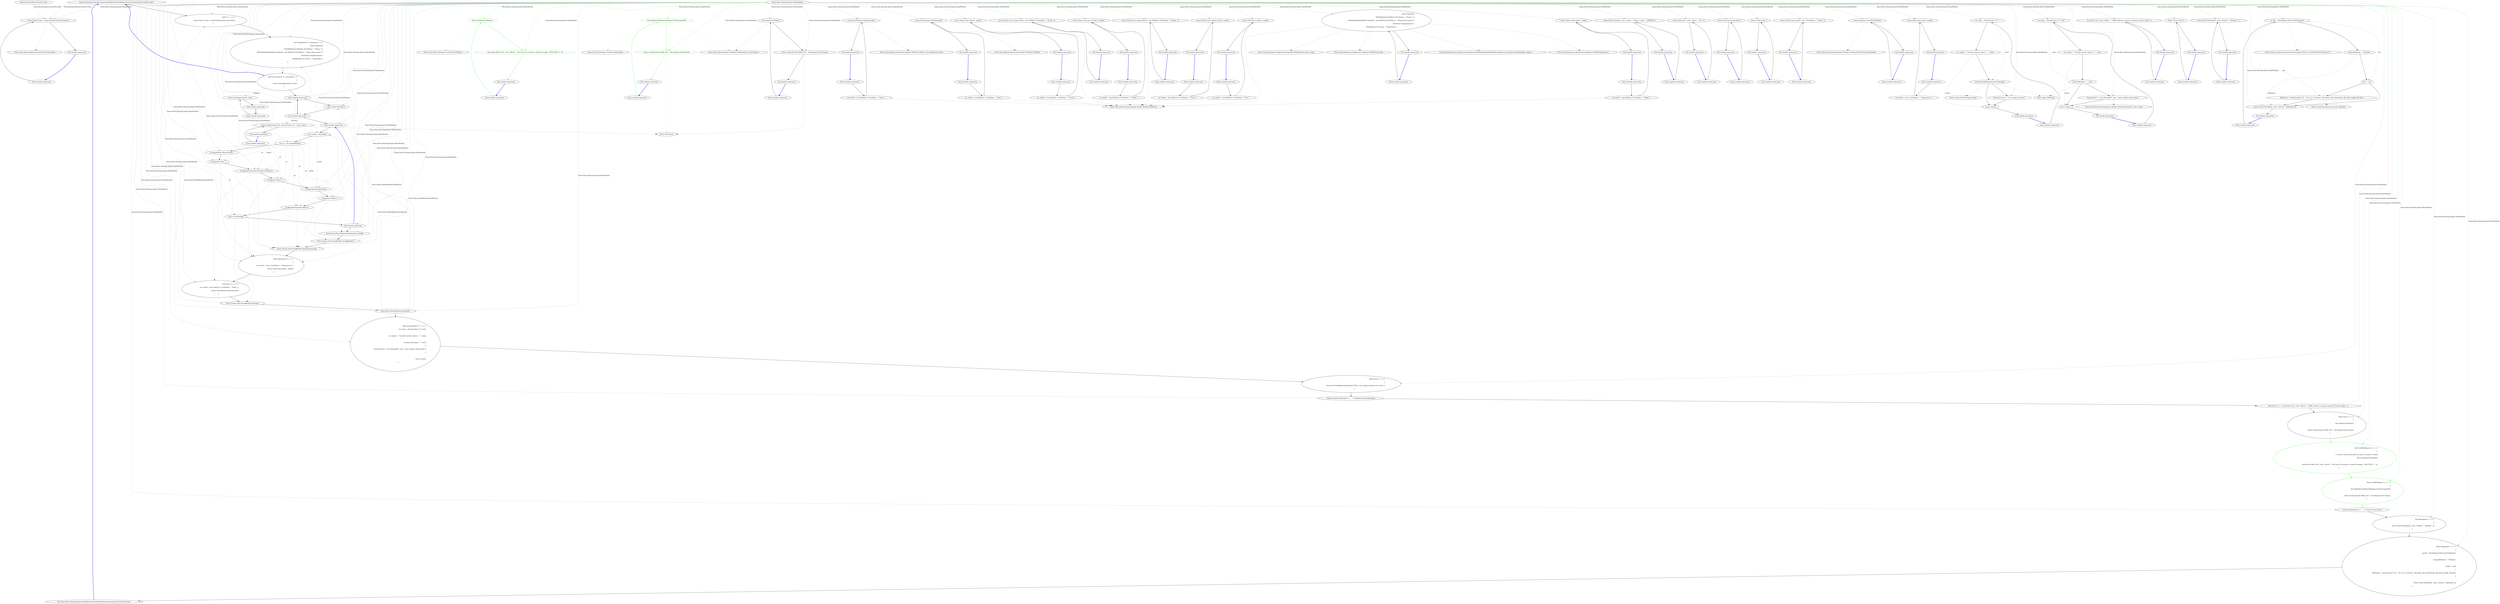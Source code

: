 digraph  {
m0_40 [label="Entry Nancy.Routing.IRouteCacheProvider.GetCache()", span="15-15", cluster="Nancy.Routing.IRouteCacheProvider.GetCache()", file="DefaultRoutePatternMatcherFixture.cs"];
m0_0 [label="Entry Nancy.Demo.Hosting.Aspnet.MainModule.MainModule(Nancy.Routing.IRouteCacheProvider)", span="12-12", cluster="Nancy.Demo.Hosting.Aspnet.MainModule.MainModule(Nancy.Routing.IRouteCacheProvider)", file="DefaultRoutePatternMatcherFixture.cs"];
m0_1 [label="Get[''/''] = x => {\r\n                return View[''routes'', routeCacheProvider.GetCache()];\r\n            }", span="14-16", cluster="Nancy.Demo.Hosting.Aspnet.MainModule.MainModule(Nancy.Routing.IRouteCacheProvider)", file="DefaultRoutePatternMatcherFixture.cs"];
m0_2 [label="Get[''/negotiated''] = parameters => {\r\n                return Negotiate\r\n                    .WithModel(new RatPack {FirstName = ''Nancy ''})\r\n                    .WithMediaRangeModel(''text/html'', new RatPack {FirstName = ''Nancy fancy pants''})\r\n                    .WithView(''negotiatedview'')\r\n                    .WithHeader(''X-Custom'', ''SomeValue'');\r\n            }", span="18-24", cluster="Nancy.Demo.Hosting.Aspnet.MainModule.MainModule(Nancy.Routing.IRouteCacheProvider)", file="DefaultRoutePatternMatcherFixture.cs"];
m0_3 [label="Get[''/user/{name}''] = parameters =>\r\n            {\r\n                return (string)parameters.name;\r\n            }", span="26-29", cluster="Nancy.Demo.Hosting.Aspnet.MainModule.MainModule(Nancy.Routing.IRouteCacheProvider)", file="DefaultRoutePatternMatcherFixture.cs"];
m0_190 [label="Entry string.Format(string, params object[])", span="0-0", cluster="string.Format(string, params object[])", file="DefaultRoutePatternMatcherFixture.cs"];
m0_22 [label="Get[''/spark-anon''] = x =>\r\n            {\r\n                var model = new { FirstName = ''Anonymous'' };\r\n                return View[''anon.spark'', model];\r\n            }", span="112-116", cluster="Nancy.Demo.Hosting.Aspnet.MainModule.MainModule(Nancy.Routing.IRouteCacheProvider)", file="DefaultRoutePatternMatcherFixture.cs"];
m0_48 [label="Entry Nancy.Responses.Negotiation.Negotiator.WithHeader(string, string)", span="45-45", cluster="Nancy.Responses.Negotiation.Negotiator.WithHeader(string, string)", file="DefaultRoutePatternMatcherFixture.cs"];
m0_141 [label="Entry object.ToString()", span="0-0", cluster="object.ToString()", file="DefaultRoutePatternMatcherFixture.cs"];
m0_23 [label="Get[''/json''] = x => {\r\n                var model = new RatPack { FirstName = ''Andy'' };\r\n                return this.Response.AsJson(model);\r\n            }", span="118-121", cluster="Nancy.Demo.Hosting.Aspnet.MainModule.MainModule(Nancy.Routing.IRouteCacheProvider)", file="DefaultRoutePatternMatcherFixture.cs"];
m0_31 [label="Get[''/csrfWithExpiry''] = x =>\r\n                {\r\n                    // Create a new one because we have an expiry to check\r\n                    this.CreateNewCsrfToken();\r\n\r\n                    return this.View[''csrf'', new { Blurb = ''You have 20 seconds to submit the page.. TICK TOCK :-)'' }];\r\n                }", span="170-176", cluster="Nancy.Demo.Hosting.Aspnet.MainModule.MainModule(Nancy.Routing.IRouteCacheProvider)", color=green, community=0, file="DefaultRoutePatternMatcherFixture.cs"];
m0_30 [label="Post[''/csrf''] = x =>\r\n            {\r\n                this.ValidateCsrfToken();\r\n\r\n                return string.Format(''Hello {0}!'', this.Request.Form.Name);\r\n            }", span="163-168", cluster="Nancy.Demo.Hosting.Aspnet.MainModule.MainModule(Nancy.Routing.IRouteCacheProvider)", file="DefaultRoutePatternMatcherFixture.cs"];
m0_32 [label="Post[''/csrfWithExpiry''] = x =>\r\n                {\r\n                    this.ValidateCsrfToken(TimeSpan.FromSeconds(20));\r\n\r\n                    return string.Format(''Hello {0}!'', this.Request.Form.Name);\r\n                }", span="178-183", cluster="Nancy.Demo.Hosting.Aspnet.MainModule.MainModule(Nancy.Routing.IRouteCacheProvider)", color=green, community=0, file="DefaultRoutePatternMatcherFixture.cs"];
m0_33 [label="Get[''/viewNotFound''] = _ => View[''I-do-not-exist'']", span="185-185", cluster="Nancy.Demo.Hosting.Aspnet.MainModule.MainModule(Nancy.Routing.IRouteCacheProvider)", file="DefaultRoutePatternMatcherFixture.cs"];
m0_4 [label="Entry lambda expression", span="10-13", cluster="lambda expression", file="DefaultRoutePatternMatcherFixture.cs"];
m0_5 [label="return View[''PostXml''];", span="12-12", cluster="lambda expression", file="DefaultRoutePatternMatcherFixture.cs"];
m0_6 [label="Exit lambda expression", span="10-13", cluster="lambda expression", file="DefaultRoutePatternMatcherFixture.cs"];
m0_7 [label="Entry lambda expression", span="15-30", cluster="lambda expression", file="DefaultRoutePatternMatcherFixture.cs"];
m0_8 [label="User model = this.Bind()", span="17-17", cluster="lambda expression", file="DefaultRoutePatternMatcherFixture.cs"];
m0_9 [label="var sb = new StringBuilder()", span="19-19", cluster="lambda expression", file="DefaultRoutePatternMatcherFixture.cs"];
m0_10 [label="sb.AppendLine(''Bound Model:'')", span="21-21", cluster="lambda expression", file="DefaultRoutePatternMatcherFixture.cs"];
m0_11 [label="sb.Append(''Type: '')", span="22-22", cluster="lambda expression", file="DefaultRoutePatternMatcherFixture.cs"];
m0_12 [label="sb.AppendLine(model.GetType().FullName)", span="23-23", cluster="lambda expression", file="DefaultRoutePatternMatcherFixture.cs"];
m0_13 [label="sb.Append(''Name: '')", span="24-24", cluster="lambda expression", file="DefaultRoutePatternMatcherFixture.cs"];
m0_14 [label="sb.AppendLine(model.Name)", span="25-25", cluster="lambda expression", file="DefaultRoutePatternMatcherFixture.cs"];
m0_15 [label="sb.Append(''Address: '')", span="26-26", cluster="lambda expression", file="DefaultRoutePatternMatcherFixture.cs"];
m0_16 [label="sb.AppendLine(model.Address)", span="27-27", cluster="lambda expression", file="DefaultRoutePatternMatcherFixture.cs"];
m0_17 [label="return sb.ToString();", span="29-29", cluster="lambda expression", file="DefaultRoutePatternMatcherFixture.cs"];
m0_18 [label="Exit lambda expression", span="15-30", cluster="lambda expression", file="DefaultRoutePatternMatcherFixture.cs"];
m0_19 [label="Entry Nancy.INancyModule.Bind(params string[])", span="12-12", cluster="Nancy.INancyModule.Bind(params string[])", file="DefaultRoutePatternMatcherFixture.cs"];
m0_20 [label="Entry System.Text.StringBuilder.StringBuilder()", span="0-0", cluster="System.Text.StringBuilder.StringBuilder()", file="DefaultRoutePatternMatcherFixture.cs"];
m0_21 [label="Entry System.Text.StringBuilder.AppendLine(string)", span="0-0", cluster="System.Text.StringBuilder.AppendLine(string)", file="DefaultRoutePatternMatcherFixture.cs"];
m0_24 [label="Entry System.Text.StringBuilder.ToString()", span="0-0", cluster="System.Text.StringBuilder.ToString()", file="DefaultRoutePatternMatcherFixture.cs"];
m0_25 [label="Nancy.Demo.ModelBinding.XmlModule", span="", cluster="Nancy.Demo.Hosting.Aspnet.MainModule.MainModule(Nancy.Routing.IRouteCacheProvider)", file="DefaultRoutePatternMatcherFixture.cs"];
m0_26 [label="Get[''/sessionObject''] = x => {\r\n                var value = Session[''baa''] ?? ''null'';\r\n\r\n                var output = ''Current session value is: '' + value;\r\n\r\n                if (value.ToString() == ''null'')\r\n                {\r\n                    Session[''baa''] = new Payload(27, true, ''some random string value'');\r\n                }\r\n\r\n                return output;\r\n            }", span="141-152", cluster="Nancy.Demo.Hosting.Aspnet.MainModule.MainModule(Nancy.Routing.IRouteCacheProvider)", file="DefaultRoutePatternMatcherFixture.cs"];
m0_27 [label="Get[''/error''] = x =>\r\n                {\r\n                    throw new NotSupportedException(''This is an exception thrown in a route.'');\r\n                }", span="154-157", cluster="Nancy.Demo.Hosting.Aspnet.MainModule.MainModule(Nancy.Routing.IRouteCacheProvider)", file="DefaultRoutePatternMatcherFixture.cs"];
m0_28 [label="Get[''/customErrorHandler''] = _ => HttpStatusCode.ImATeapot", span="159-159", cluster="Nancy.Demo.Hosting.Aspnet.MainModule.MainModule(Nancy.Routing.IRouteCacheProvider)", file="DefaultRoutePatternMatcherFixture.cs"];
m0_29 [label="Get[''/csrf''] = x => this.View[''csrf'', new { Blurb = ''CSRF without an expiry using the 'session' token'' }]", span="161-161", cluster="Nancy.Demo.Hosting.Aspnet.MainModule.MainModule(Nancy.Routing.IRouteCacheProvider)", file="DefaultRoutePatternMatcherFixture.cs"];
m0_34 [label="Get[''/fileupload''] = x =>\r\n            {\r\n                return View[''FileUpload'', new { Posted = ''Nothing'' }];\r\n            }", span="187-190", cluster="Nancy.Demo.Hosting.Aspnet.MainModule.MainModule(Nancy.Routing.IRouteCacheProvider)", file="DefaultRoutePatternMatcherFixture.cs"];
m0_35 [label="Post[''/fileupload''] = x =>\r\n            {\r\n                var file = this.Request.Files.FirstOrDefault();\r\n\r\n                string fileDetails = ''Nothing'';\r\n\r\n                if (file != null)\r\n                {\r\n                    fileDetails = string.Format(''{3} - {0} ({1}) {2}bytes'', file.Name, file.ContentType, file.Value.Length, file.Key);\r\n                }\r\n\r\n                return View[''FileUpload'', new { Posted = fileDetails }];\r\n            }", span="192-204", cluster="Nancy.Demo.Hosting.Aspnet.MainModule.MainModule(Nancy.Routing.IRouteCacheProvider)", file="DefaultRoutePatternMatcherFixture.cs"];
m0_36 [label="Exit Nancy.Demo.Hosting.Aspnet.MainModule.MainModule(Nancy.Routing.IRouteCacheProvider)", span="12-12", cluster="Nancy.Demo.Hosting.Aspnet.MainModule.MainModule(Nancy.Routing.IRouteCacheProvider)", file="DefaultRoutePatternMatcherFixture.cs"];
m0_47 [label="Entry Nancy.Responses.Negotiation.Negotiator.WithView(string)", span="148-148", cluster="Nancy.Responses.Negotiation.Negotiator.WithView(string)", file="DefaultRoutePatternMatcherFixture.cs"];
m0_44 [label="Entry Nancy.Demo.Hosting.Aspnet.Models.RatPack.RatPack()", span="2-2", cluster="Nancy.Demo.Hosting.Aspnet.Models.RatPack.RatPack()", file="DefaultRoutePatternMatcherFixture.cs"];
m0_189 [label="Entry System.Collections.Generic.IEnumerable<TSource>.FirstOrDefault<TSource>()", span="0-0", cluster="System.Collections.Generic.IEnumerable<TSource>.FirstOrDefault<TSource>()", file="DefaultRoutePatternMatcherFixture.cs"];
m0_175 [label="Entry System.TimeSpan.FromSeconds(double)", span="0-0", cluster="System.TimeSpan.FromSeconds(double)", file="DefaultRoutePatternMatcherFixture.cs"];
m0_165 [label="Entry Nancy.INancyModule.ValidateCsrfToken(System.TimeSpan?)", span="101-101", cluster="Nancy.INancyModule.ValidateCsrfToken(System.TimeSpan?)", file="DefaultRoutePatternMatcherFixture.cs"];
m0_128 [label="Entry Nancy.IResponseFormatter.AsJson<TModel>(TModel, Nancy.HttpStatusCode)", span="40-40", cluster="Nancy.IResponseFormatter.AsJson<TModel>(TModel, Nancy.HttpStatusCode)", file="DefaultRoutePatternMatcherFixture.cs"];
m0_115 [label="Entry Nancy.Demo.Hosting.Aspnet.Models.SomeViewModel.SomeViewModel()", span="2-2", cluster="Nancy.Demo.Hosting.Aspnet.Models.SomeViewModel.SomeViewModel()", file="DefaultRoutePatternMatcherFixture.cs"];
m0_142 [label="Entry string.IsNullOrEmpty(string)", span="0-0", cluster="string.IsNullOrEmpty(string)", file="DefaultRoutePatternMatcherFixture.cs"];
m0_150 [label="Entry Nancy.Demo.Hosting.Aspnet.Models.Payload.Payload(int, bool, string)", span="16-16", cluster="Nancy.Demo.Hosting.Aspnet.Models.Payload.Payload(int, bool, string)", file="DefaultRoutePatternMatcherFixture.cs"];
m0_129 [label="Entry lambda expression", span="123-126", cluster="lambda expression", file="DefaultRoutePatternMatcherFixture.cs"];
m0_167 [label="this.CreateNewCsrfToken()", span="173-173", cluster="lambda expression", color=green, community=0, file="DefaultRoutePatternMatcherFixture.cs"];
m0_166 [label="Entry lambda expression", span="170-176", cluster="lambda expression", file="DefaultRoutePatternMatcherFixture.cs"];
m0_168 [label="return this.View[''csrf'', new { Blurb = ''You have 20 seconds to submit the page.. TICK TOCK :-)'' }];", span="175-175", cluster="lambda expression", color=green, community=0, file="DefaultRoutePatternMatcherFixture.cs"];
m0_169 [label="Exit lambda expression", span="170-176", cluster="lambda expression", file="DefaultRoutePatternMatcherFixture.cs"];
m0_172 [label="this.ValidateCsrfToken(TimeSpan.FromSeconds(20))", span="180-180", cluster="lambda expression", color=green, community=0, file="DefaultRoutePatternMatcherFixture.cs"];
m0_171 [label="Entry lambda expression", span="178-183", cluster="lambda expression", file="DefaultRoutePatternMatcherFixture.cs"];
m0_173 [label="return string.Format(''Hello {0}!'', this.Request.Form.Name);", span="182-182", cluster="lambda expression", color=green, community=0, file="DefaultRoutePatternMatcherFixture.cs"];
m0_174 [label="Exit lambda expression", span="178-183", cluster="lambda expression", file="DefaultRoutePatternMatcherFixture.cs"];
m0_38 [label="return View[''routes'', routeCacheProvider.GetCache()];", span="15-15", cluster="lambda expression", file="DefaultRoutePatternMatcherFixture.cs"];
m0_42 [label="return Negotiate\r\n                    .WithModel(new RatPack {FirstName = ''Nancy ''})\r\n                    .WithMediaRangeModel(''text/html'', new RatPack {FirstName = ''Nancy fancy pants''})\r\n                    .WithView(''negotiatedview'')\r\n                    .WithHeader(''X-Custom'', ''SomeValue'');", span="19-23", cluster="lambda expression", file="DefaultRoutePatternMatcherFixture.cs"];
m0_72 [label="return View[''nustache'', new { name = ''Nancy'', value = 1000000 }];", span="48-48", cluster="lambda expression", file="DefaultRoutePatternMatcherFixture.cs"];
m0_75 [label="return View[''dot'', new { name = ''dot'' }];", span="52-52", cluster="lambda expression", file="DefaultRoutePatternMatcherFixture.cs"];
m0_78 [label="return View[''javascript.html''];", span="56-56", cluster="lambda expression", file="DefaultRoutePatternMatcherFixture.cs"];
m0_81 [label="return View[''static''];", span="60-60", cluster="lambda expression", file="DefaultRoutePatternMatcherFixture.cs"];
m0_85 [label="return View[''razor.cshtml'', model];", span="65-65", cluster="lambda expression", file="DefaultRoutePatternMatcherFixture.cs"];
m0_89 [label="return View[''razor-error.cshtml'', model];", span="71-71", cluster="lambda expression", file="DefaultRoutePatternMatcherFixture.cs"];
m0_93 [label="return View[''razor-simple.cshtml'', model];", span="77-77", cluster="lambda expression", file="DefaultRoutePatternMatcherFixture.cs"];
m0_96 [label="return View[''razor.cshtml'', new { FirstName = ''Frank'' }];", span="82-82", cluster="lambda expression", file="DefaultRoutePatternMatcherFixture.cs"];
m0_99 [label="return View[''razor-strong.cshtml'', new RatPack { FirstName = ''Frank'' }];", span="87-87", cluster="lambda expression", file="DefaultRoutePatternMatcherFixture.cs"];
m0_102 [label="return View[''razor-strong.vbhtml'', new RatPack { FirstName = ''Frank'' }];", span="92-92", cluster="lambda expression", file="DefaultRoutePatternMatcherFixture.cs"];
m0_110 [label="return View[''ssve.sshtml'', model];", span="100-100", cluster="lambda expression", file="DefaultRoutePatternMatcherFixture.cs"];
m0_113 [label="return View[new SomeViewModel()];", span="104-104", cluster="lambda expression", file="DefaultRoutePatternMatcherFixture.cs"];
m0_118 [label="return View[''spark.spark'', model];", span="109-109", cluster="lambda expression", file="DefaultRoutePatternMatcherFixture.cs"];
m0_122 [label="return View[''anon.spark'', model];", span="115-115", cluster="lambda expression", file="DefaultRoutePatternMatcherFixture.cs"];
m0_126 [label="return this.Response.AsJson(model);", span="120-120", cluster="lambda expression", file="DefaultRoutePatternMatcherFixture.cs"];
m0_131 [label="return this.Response.AsXml(model);", span="125-125", cluster="lambda expression", file="DefaultRoutePatternMatcherFixture.cs"];
m0_135 [label="var value = Session[''moo''] ?? ''''", span="129-129", cluster="lambda expression", file="DefaultRoutePatternMatcherFixture.cs"];
m0_138 [label="Session[''moo''] = ''I've created a session!''", span="135-135", cluster="lambda expression", file="DefaultRoutePatternMatcherFixture.cs"];
m0_144 [label="var value = Session[''baa''] ?? ''null''", span="142-142", cluster="lambda expression", file="DefaultRoutePatternMatcherFixture.cs"];
m0_147 [label="Session[''baa''] = new Payload(27, true, ''some random string value'')", span="148-148", cluster="lambda expression", file="DefaultRoutePatternMatcherFixture.cs"];
m0_159 [label="this.View[''csrf'', new { Blurb = ''CSRF without an expiry using the 'session' token'' }]", span="161-161", cluster="lambda expression", file="DefaultRoutePatternMatcherFixture.cs"];
m0_162 [label="this.ValidateCsrfToken()", span="165-165", cluster="lambda expression", file="DefaultRoutePatternMatcherFixture.cs"];
m0_163 [label="return string.Format(''Hello {0}!'', this.Request.Form.Name);", span="167-167", cluster="lambda expression", file="DefaultRoutePatternMatcherFixture.cs"];
m0_177 [label="View[''I-do-not-exist'']", span="185-185", cluster="lambda expression", file="DefaultRoutePatternMatcherFixture.cs"];
m0_180 [label="return View[''FileUpload'', new { Posted = ''Nothing'' }];", span="189-189", cluster="lambda expression", file="DefaultRoutePatternMatcherFixture.cs"];
m0_183 [label="var file = this.Request.Files.FirstOrDefault()", span="194-194", cluster="lambda expression", file="DefaultRoutePatternMatcherFixture.cs"];
m0_187 [label="return View[''FileUpload'', new { Posted = fileDetails }];", span="203-203", cluster="lambda expression", file="DefaultRoutePatternMatcherFixture.cs"];
m0_65 [label="return string.Format(''foo: {0}<br/>bar: {1}'', x.foo, x.bar);", span="40-40", cluster="lambda expression", file="DefaultRoutePatternMatcherFixture.cs"];
m0_37 [label="Entry lambda expression", span="14-16", cluster="lambda expression", file="DefaultRoutePatternMatcherFixture.cs"];
m0_39 [label="Exit lambda expression", span="14-16", cluster="lambda expression", file="DefaultRoutePatternMatcherFixture.cs"];
m0_41 [label="Entry lambda expression", span="18-24", cluster="lambda expression", file="DefaultRoutePatternMatcherFixture.cs"];
m0_43 [label="Exit lambda expression", span="18-24", cluster="lambda expression", file="DefaultRoutePatternMatcherFixture.cs"];
m0_50 [label="return (string)parameters.name;", span="28-28", cluster="lambda expression", file="DefaultRoutePatternMatcherFixture.cs"];
m0_71 [label="Entry lambda expression", span="47-49", cluster="lambda expression", file="DefaultRoutePatternMatcherFixture.cs"];
m0_73 [label="Exit lambda expression", span="47-49", cluster="lambda expression", file="DefaultRoutePatternMatcherFixture.cs"];
m0_74 [label="Entry lambda expression", span="51-53", cluster="lambda expression", file="DefaultRoutePatternMatcherFixture.cs"];
m0_76 [label="Exit lambda expression", span="51-53", cluster="lambda expression", file="DefaultRoutePatternMatcherFixture.cs"];
m0_77 [label="Entry lambda expression", span="55-57", cluster="lambda expression", file="DefaultRoutePatternMatcherFixture.cs"];
m0_79 [label="Exit lambda expression", span="55-57", cluster="lambda expression", file="DefaultRoutePatternMatcherFixture.cs"];
m0_80 [label="Entry lambda expression", span="59-61", cluster="lambda expression", file="DefaultRoutePatternMatcherFixture.cs"];
m0_82 [label="Exit lambda expression", span="59-61", cluster="lambda expression", file="DefaultRoutePatternMatcherFixture.cs"];
m0_84 [label="var model = new RatPack { FirstName = ''Frank'' }", span="64-64", cluster="lambda expression", file="DefaultRoutePatternMatcherFixture.cs"];
m0_86 [label="Exit lambda expression", span="63-66", cluster="lambda expression", file="DefaultRoutePatternMatcherFixture.cs"];
m0_88 [label="var model = new RatPack { FirstName = ''Frank'' }", span="70-70", cluster="lambda expression", file="DefaultRoutePatternMatcherFixture.cs"];
m0_90 [label="Exit lambda expression", span="68-72", cluster="lambda expression", file="DefaultRoutePatternMatcherFixture.cs"];
m0_92 [label="var model = new RatPack { FirstName = ''Frank'' }", span="76-76", cluster="lambda expression", file="DefaultRoutePatternMatcherFixture.cs"];
m0_94 [label="Exit lambda expression", span="74-78", cluster="lambda expression", file="DefaultRoutePatternMatcherFixture.cs"];
m0_95 [label="Entry lambda expression", span="80-83", cluster="lambda expression", file="DefaultRoutePatternMatcherFixture.cs"];
m0_97 [label="Exit lambda expression", span="80-83", cluster="lambda expression", file="DefaultRoutePatternMatcherFixture.cs"];
m0_98 [label="Entry lambda expression", span="85-88", cluster="lambda expression", file="DefaultRoutePatternMatcherFixture.cs"];
m0_100 [label="Exit lambda expression", span="85-88", cluster="lambda expression", file="DefaultRoutePatternMatcherFixture.cs"];
m0_101 [label="Entry lambda expression", span="90-93", cluster="lambda expression", file="DefaultRoutePatternMatcherFixture.cs"];
m0_103 [label="Exit lambda expression", span="90-93", cluster="lambda expression", file="DefaultRoutePatternMatcherFixture.cs"];
m0_109 [label="var model = new RatPack { FirstName = ''You'' }", span="99-99", cluster="lambda expression", file="DefaultRoutePatternMatcherFixture.cs"];
m0_111 [label="Exit lambda expression", span="97-101", cluster="lambda expression", file="DefaultRoutePatternMatcherFixture.cs"];
m0_112 [label="Entry lambda expression", span="103-105", cluster="lambda expression", file="DefaultRoutePatternMatcherFixture.cs"];
m0_114 [label="Exit lambda expression", span="103-105", cluster="lambda expression", file="DefaultRoutePatternMatcherFixture.cs"];
m0_117 [label="var model = new RatPack { FirstName = ''Bright'' }", span="108-108", cluster="lambda expression", file="DefaultRoutePatternMatcherFixture.cs"];
m0_119 [label="Exit lambda expression", span="107-110", cluster="lambda expression", file="DefaultRoutePatternMatcherFixture.cs"];
m0_121 [label="var model = new { FirstName = ''Anonymous'' }", span="114-114", cluster="lambda expression", file="DefaultRoutePatternMatcherFixture.cs"];
m0_123 [label="Exit lambda expression", span="112-116", cluster="lambda expression", file="DefaultRoutePatternMatcherFixture.cs"];
m0_125 [label="var model = new RatPack { FirstName = ''Andy'' }", span="119-119", cluster="lambda expression", file="DefaultRoutePatternMatcherFixture.cs"];
m0_127 [label="Exit lambda expression", span="118-121", cluster="lambda expression", file="DefaultRoutePatternMatcherFixture.cs"];
m0_130 [label="var model = new RatPack { FirstName = ''Andy'' }", span="124-124", cluster="lambda expression", file="DefaultRoutePatternMatcherFixture.cs"];
m0_132 [label="Exit lambda expression", span="123-126", cluster="lambda expression", file="DefaultRoutePatternMatcherFixture.cs"];
m0_134 [label="Entry lambda expression", span="128-139", cluster="lambda expression", file="DefaultRoutePatternMatcherFixture.cs"];
m0_136 [label="var output = ''Current session value is: '' + value", span="131-131", cluster="lambda expression", file="DefaultRoutePatternMatcherFixture.cs"];
m0_137 [label="String.IsNullOrEmpty(value.ToString())", span="133-133", cluster="lambda expression", file="DefaultRoutePatternMatcherFixture.cs"];
m0_139 [label="return output;", span="138-138", cluster="lambda expression", file="DefaultRoutePatternMatcherFixture.cs"];
m0_143 [label="Entry lambda expression", span="141-152", cluster="lambda expression", file="DefaultRoutePatternMatcherFixture.cs"];
m0_145 [label="var output = ''Current session value is: '' + value", span="144-144", cluster="lambda expression", file="DefaultRoutePatternMatcherFixture.cs"];
m0_146 [label="value.ToString() == ''null''", span="146-146", cluster="lambda expression", file="DefaultRoutePatternMatcherFixture.cs"];
m0_148 [label="return output;", span="151-151", cluster="lambda expression", file="DefaultRoutePatternMatcherFixture.cs"];
m0_158 [label="Entry lambda expression", span="161-161", cluster="lambda expression", file="DefaultRoutePatternMatcherFixture.cs"];
m0_160 [label="Exit lambda expression", span="161-161", cluster="lambda expression", file="DefaultRoutePatternMatcherFixture.cs"];
m0_161 [label="Entry lambda expression", span="163-168", cluster="lambda expression", file="DefaultRoutePatternMatcherFixture.cs"];
m0_164 [label="Exit lambda expression", span="163-168", cluster="lambda expression", file="DefaultRoutePatternMatcherFixture.cs"];
m0_176 [label="Entry lambda expression", span="185-185", cluster="lambda expression", file="DefaultRoutePatternMatcherFixture.cs"];
m0_178 [label="Exit lambda expression", span="185-185", cluster="lambda expression", file="DefaultRoutePatternMatcherFixture.cs"];
m0_179 [label="Entry lambda expression", span="187-190", cluster="lambda expression", file="DefaultRoutePatternMatcherFixture.cs"];
m0_181 [label="Exit lambda expression", span="187-190", cluster="lambda expression", file="DefaultRoutePatternMatcherFixture.cs"];
m0_182 [label="Entry lambda expression", span="192-204", cluster="lambda expression", file="DefaultRoutePatternMatcherFixture.cs"];
m0_184 [label="string fileDetails = ''Nothing''", span="196-196", cluster="lambda expression", file="DefaultRoutePatternMatcherFixture.cs"];
m0_185 [label="file != null", span="198-198", cluster="lambda expression", file="DefaultRoutePatternMatcherFixture.cs"];
m0_186 [label="fileDetails = string.Format(''{3} - {0} ({1}) {2}bytes'', file.Name, file.ContentType, file.Value.Length, file.Key)", span="200-200", cluster="lambda expression", file="DefaultRoutePatternMatcherFixture.cs"];
m0_188 [label="Exit lambda expression", span="192-204", cluster="lambda expression", file="DefaultRoutePatternMatcherFixture.cs"];
m0_64 [label="Entry lambda expression", span="39-41", cluster="lambda expression", file="DefaultRoutePatternMatcherFixture.cs"];
m0_66 [label="Exit lambda expression", span="39-41", cluster="lambda expression", file="DefaultRoutePatternMatcherFixture.cs"];
m0_49 [label="Entry lambda expression", span="26-29", cluster="lambda expression", file="DefaultRoutePatternMatcherFixture.cs"];
m0_51 [label="Exit lambda expression", span="26-29", cluster="lambda expression", file="DefaultRoutePatternMatcherFixture.cs"];
m0_83 [label="Entry lambda expression", span="63-66", cluster="lambda expression", file="DefaultRoutePatternMatcherFixture.cs"];
m0_87 [label="Entry lambda expression", span="68-72", cluster="lambda expression", file="DefaultRoutePatternMatcherFixture.cs"];
m0_91 [label="Entry lambda expression", span="74-78", cluster="lambda expression", file="DefaultRoutePatternMatcherFixture.cs"];
m0_108 [label="Entry lambda expression", span="97-101", cluster="lambda expression", file="DefaultRoutePatternMatcherFixture.cs"];
m0_116 [label="Entry lambda expression", span="107-110", cluster="lambda expression", file="DefaultRoutePatternMatcherFixture.cs"];
m0_120 [label="Entry lambda expression", span="112-116", cluster="lambda expression", file="DefaultRoutePatternMatcherFixture.cs"];
m0_124 [label="Entry lambda expression", span="118-121", cluster="lambda expression", file="DefaultRoutePatternMatcherFixture.cs"];
m0_140 [label="Exit lambda expression", span="128-139", cluster="lambda expression", file="DefaultRoutePatternMatcherFixture.cs"];
m0_149 [label="Exit lambda expression", span="141-152", cluster="lambda expression", file="DefaultRoutePatternMatcherFixture.cs"];
m0_46 [label="Entry Nancy.Responses.Negotiation.Negotiator.WithMediaRangeModel(Nancy.Responses.Negotiation.MediaRange, object)", span="163-163", cluster="Nancy.Responses.Negotiation.Negotiator.WithMediaRangeModel(Nancy.Responses.Negotiation.MediaRange, object)", file="DefaultRoutePatternMatcherFixture.cs"];
m0_170 [label="Entry Nancy.INancyModule.CreateNewCsrfToken()", span="80-80", cluster="Nancy.INancyModule.CreateNewCsrfToken()", file="DefaultRoutePatternMatcherFixture.cs"];
m0_67 [label="Entry Unk.Format", span="", cluster="Unk.Format", file="DefaultRoutePatternMatcherFixture.cs"];
m0_45 [label="Entry Nancy.Responses.Negotiation.Negotiator.WithModel(dynamic)", span="135-135", cluster="Nancy.Responses.Negotiation.Negotiator.WithModel(dynamic)", file="DefaultRoutePatternMatcherFixture.cs"];
m0_133 [label="Entry Nancy.IResponseFormatter.AsXml<TModel>(TModel)", span="55-55", cluster="Nancy.IResponseFormatter.AsXml<TModel>(TModel)", file="DefaultRoutePatternMatcherFixture.cs"];
m0_191 [label="Nancy.Demo.Hosting.Aspnet.MainModule", span="", file="DefaultRoutePatternMatcherFixture.cs"];
m0_192 [label="Nancy.Routing.IRouteCacheProvider", span="", file="DefaultRoutePatternMatcherFixture.cs"];
m0_0 -> m0_1  [key=0, style=solid];
m0_0 -> m0_38  [key=1, style=dashed, color=darkseagreen4, label="Nancy.Routing.IRouteCacheProvider"];
m0_1 -> m0_2  [key=0, style=solid];
m0_2 -> m0_3  [key=0, style=solid];
m0_3 -> m0_0  [key=0, style=bold, color=blue];
m0_3 -> m0_4  [key=0, style=solid];
m0_3 -> m0_50  [key=1, style=dashed, color=darkseagreen4, label=dynamic];
m0_22 -> m0_23  [key=0, style=solid];
m0_23 -> m0_24  [key=0, style=solid];
m0_31 -> m0_32  [key=0, style=solid, color=green];
m0_30 -> m0_31  [key=0, style=solid, color=green];
m0_32 -> m0_33  [key=0, style=solid, color=green];
m0_33 -> m0_34  [key=0, style=solid];
m0_4 -> m0_5  [key=0, style=solid];
m0_5 -> m0_6  [key=0, style=solid];
m0_6 -> m0_7  [key=0, style=solid];
m0_6 -> m0_65  [key=1, style=dashed, color=darkseagreen4, label=dynamic];
m0_6 -> m0_4  [key=0, style=bold, color=blue];
m0_7 -> m0_8  [key=0, style=solid];
m0_8 -> m0_9  [key=0, style=solid];
m0_8 -> m0_19  [key=2, style=dotted];
m0_8 -> m0_12  [key=1, style=dashed, color=darkseagreen4, label=model];
m0_8 -> m0_14  [key=1, style=dashed, color=darkseagreen4, label=model];
m0_8 -> m0_16  [key=1, style=dashed, color=darkseagreen4, label=model];
m0_9 -> m0_10  [key=0, style=solid];
m0_9 -> m0_20  [key=2, style=dotted];
m0_9 -> m0_11  [key=1, style=dashed, color=darkseagreen4, label=sb];
m0_9 -> m0_12  [key=1, style=dashed, color=darkseagreen4, label=sb];
m0_9 -> m0_13  [key=1, style=dashed, color=darkseagreen4, label=sb];
m0_9 -> m0_14  [key=1, style=dashed, color=darkseagreen4, label=sb];
m0_9 -> m0_15  [key=1, style=dashed, color=darkseagreen4, label=sb];
m0_9 -> m0_16  [key=1, style=dashed, color=darkseagreen4, label=sb];
m0_9 -> m0_17  [key=1, style=dashed, color=darkseagreen4, label=sb];
m0_10 -> m0_11  [key=0, style=solid];
m0_10 -> m0_21  [key=2, style=dotted];
m0_11 -> m0_12  [key=0, style=solid];
m0_11 -> m0_22  [key=2, style=dotted];
m0_12 -> m0_13  [key=0, style=solid];
m0_12 -> m0_23  [key=2, style=dotted];
m0_12 -> m0_21  [key=2, style=dotted];
m0_13 -> m0_14  [key=0, style=solid];
m0_13 -> m0_22  [key=2, style=dotted];
m0_14 -> m0_15  [key=0, style=solid];
m0_14 -> m0_21  [key=2, style=dotted];
m0_15 -> m0_16  [key=0, style=solid];
m0_15 -> m0_22  [key=2, style=dotted];
m0_16 -> m0_17  [key=0, style=solid];
m0_16 -> m0_21  [key=2, style=dotted];
m0_17 -> m0_18  [key=0, style=solid];
m0_17 -> m0_24  [key=2, style=dotted];
m0_18 -> m0_19  [key=0, style=solid];
m0_18 -> m0_7  [key=0, style=bold, color=blue];
m0_19 -> m0_20  [key=0, style=solid];
m0_20 -> m0_21  [key=0, style=solid];
m0_21 -> m0_22  [key=0, style=solid];
m0_24 -> m0_25  [key=0, style=solid];
m0_25 -> m0_26  [key=0, style=solid];
m0_25 -> m0_1  [key=1, style=dashed, color=darkseagreen4, label="Nancy.Demo.ModelBinding.XmlModule"];
m0_25 -> m0_5  [key=1, style=dashed, color=darkseagreen4, label="Nancy.Demo.ModelBinding.XmlModule"];
m0_25 -> m0_2  [key=1, style=dashed, color=darkseagreen4, label="Nancy.Demo.ModelBinding.XmlModule"];
m0_25 -> m0_8  [key=1, style=dashed, color=darkseagreen4, label="Nancy.Demo.ModelBinding.XmlModule"];
m0_26 -> m0_27  [key=0, style=solid];
m0_27 -> m0_28  [key=0, style=solid];
m0_28 -> m0_29  [key=0, style=solid];
m0_29 -> m0_30  [key=0, style=solid];
m0_34 -> m0_35  [key=0, style=solid];
m0_35 -> m0_36  [key=0, style=solid];
m0_36 -> m0_0  [key=0, style=bold, color=blue];
m0_129 -> m0_130  [key=0, style=solid];
m0_167 -> m0_168  [key=0, style=solid, color=green];
m0_167 -> m0_170  [key=2, style=dotted, color=green];
m0_166 -> m0_167  [key=0, style=solid, color=green];
m0_168 -> m0_169  [key=0, style=solid, color=green];
m0_169 -> m0_166  [key=0, style=bold, color=blue];
m0_172 -> m0_173  [key=0, style=solid, color=green];
m0_172 -> m0_175  [key=2, style=dotted, color=green];
m0_172 -> m0_165  [key=2, style=dotted, color=green];
m0_171 -> m0_172  [key=0, style=solid, color=green];
m0_173 -> m0_174  [key=0, style=solid, color=green];
m0_173 -> m0_67  [key=2, style=dotted, color=green];
m0_174 -> m0_171  [key=0, style=bold, color=blue];
m0_38 -> m0_39  [key=0, style=solid];
m0_38 -> m0_40  [key=2, style=dotted];
m0_42 -> m0_43  [key=0, style=solid];
m0_42 -> m0_44  [key=2, style=dotted];
m0_42 -> m0_45  [key=2, style=dotted];
m0_42 -> m0_46  [key=2, style=dotted];
m0_42 -> m0_47  [key=2, style=dotted];
m0_42 -> m0_48  [key=2, style=dotted];
m0_72 -> m0_73  [key=0, style=solid];
m0_75 -> m0_76  [key=0, style=solid];
m0_78 -> m0_79  [key=0, style=solid];
m0_81 -> m0_82  [key=0, style=solid];
m0_85 -> m0_86  [key=0, style=solid];
m0_89 -> m0_90  [key=0, style=solid];
m0_93 -> m0_94  [key=0, style=solid];
m0_96 -> m0_97  [key=0, style=solid];
m0_99 -> m0_100  [key=0, style=solid];
m0_99 -> m0_44  [key=2, style=dotted];
m0_102 -> m0_103  [key=0, style=solid];
m0_102 -> m0_44  [key=2, style=dotted];
m0_110 -> m0_111  [key=0, style=solid];
m0_113 -> m0_114  [key=0, style=solid];
m0_113 -> m0_115  [key=2, style=dotted];
m0_118 -> m0_119  [key=0, style=solid];
m0_122 -> m0_123  [key=0, style=solid];
m0_126 -> m0_127  [key=0, style=solid];
m0_126 -> m0_128  [key=2, style=dotted];
m0_131 -> m0_132  [key=0, style=solid];
m0_131 -> m0_133  [key=2, style=dotted];
m0_135 -> m0_136  [key=0, style=solid];
m0_135 -> m0_137  [key=1, style=dashed, color=darkseagreen4, label=value];
m0_138 -> m0_139  [key=0, style=solid];
m0_144 -> m0_145  [key=0, style=solid];
m0_144 -> m0_146  [key=1, style=dashed, color=darkseagreen4, label=value];
m0_147 -> m0_148  [key=0, style=solid];
m0_147 -> m0_150  [key=2, style=dotted];
m0_159 -> m0_160  [key=0, style=solid];
m0_162 -> m0_165  [key=2, style=dotted];
m0_162 -> m0_163  [key=0, style=solid];
m0_163 -> m0_67  [key=2, style=dotted];
m0_163 -> m0_164  [key=0, style=solid];
m0_177 -> m0_178  [key=0, style=solid];
m0_180 -> m0_181  [key=0, style=solid];
m0_183 -> m0_184  [key=0, style=solid];
m0_183 -> m0_189  [key=2, style=dotted];
m0_183 -> m0_185  [key=1, style=dashed, color=darkseagreen4, label=file];
m0_183 -> m0_186  [key=1, style=dashed, color=darkseagreen4, label=file];
m0_187 -> m0_188  [key=0, style=solid];
m0_65 -> m0_67  [key=2, style=dotted];
m0_65 -> m0_66  [key=0, style=solid];
m0_37 -> m0_38  [key=0, style=solid];
m0_39 -> m0_37  [key=0, style=bold, color=blue];
m0_41 -> m0_42  [key=0, style=solid];
m0_43 -> m0_41  [key=0, style=bold, color=blue];
m0_50 -> m0_51  [key=0, style=solid];
m0_71 -> m0_72  [key=0, style=solid];
m0_73 -> m0_71  [key=0, style=bold, color=blue];
m0_74 -> m0_75  [key=0, style=solid];
m0_76 -> m0_74  [key=0, style=bold, color=blue];
m0_77 -> m0_78  [key=0, style=solid];
m0_79 -> m0_77  [key=0, style=bold, color=blue];
m0_80 -> m0_81  [key=0, style=solid];
m0_82 -> m0_80  [key=0, style=bold, color=blue];
m0_84 -> m0_85  [key=0, style=solid];
m0_84 -> m0_44  [key=2, style=dotted];
m0_86 -> m0_83  [key=0, style=bold, color=blue];
m0_88 -> m0_89  [key=0, style=solid];
m0_88 -> m0_44  [key=2, style=dotted];
m0_90 -> m0_87  [key=0, style=bold, color=blue];
m0_92 -> m0_93  [key=0, style=solid];
m0_92 -> m0_44  [key=2, style=dotted];
m0_94 -> m0_91  [key=0, style=bold, color=blue];
m0_95 -> m0_96  [key=0, style=solid];
m0_97 -> m0_95  [key=0, style=bold, color=blue];
m0_98 -> m0_99  [key=0, style=solid];
m0_100 -> m0_98  [key=0, style=bold, color=blue];
m0_101 -> m0_102  [key=0, style=solid];
m0_103 -> m0_101  [key=0, style=bold, color=blue];
m0_109 -> m0_110  [key=0, style=solid];
m0_109 -> m0_44  [key=2, style=dotted];
m0_111 -> m0_108  [key=0, style=bold, color=blue];
m0_112 -> m0_113  [key=0, style=solid];
m0_114 -> m0_112  [key=0, style=bold, color=blue];
m0_117 -> m0_118  [key=0, style=solid];
m0_117 -> m0_44  [key=2, style=dotted];
m0_119 -> m0_116  [key=0, style=bold, color=blue];
m0_121 -> m0_122  [key=0, style=solid];
m0_123 -> m0_120  [key=0, style=bold, color=blue];
m0_125 -> m0_126  [key=0, style=solid];
m0_125 -> m0_44  [key=2, style=dotted];
m0_127 -> m0_124  [key=0, style=bold, color=blue];
m0_130 -> m0_131  [key=0, style=solid];
m0_130 -> m0_44  [key=2, style=dotted];
m0_132 -> m0_129  [key=0, style=bold, color=blue];
m0_134 -> m0_135  [key=0, style=solid];
m0_136 -> m0_137  [key=0, style=solid];
m0_136 -> m0_139  [key=1, style=dashed, color=darkseagreen4, label=output];
m0_137 -> m0_138  [key=0, style=solid];
m0_137 -> m0_139  [key=0, style=solid];
m0_137 -> m0_141  [key=2, style=dotted];
m0_137 -> m0_142  [key=2, style=dotted];
m0_139 -> m0_140  [key=0, style=solid];
m0_143 -> m0_144  [key=0, style=solid];
m0_145 -> m0_146  [key=0, style=solid];
m0_145 -> m0_148  [key=1, style=dashed, color=darkseagreen4, label=output];
m0_146 -> m0_147  [key=0, style=solid];
m0_146 -> m0_148  [key=0, style=solid];
m0_146 -> m0_141  [key=2, style=dotted];
m0_148 -> m0_149  [key=0, style=solid];
m0_158 -> m0_159  [key=0, style=solid];
m0_160 -> m0_158  [key=0, style=bold, color=blue];
m0_161 -> m0_162  [key=0, style=solid];
m0_164 -> m0_161  [key=0, style=bold, color=blue];
m0_176 -> m0_177  [key=0, style=solid];
m0_178 -> m0_176  [key=0, style=bold, color=blue];
m0_179 -> m0_180  [key=0, style=solid];
m0_181 -> m0_179  [key=0, style=bold, color=blue];
m0_182 -> m0_183  [key=0, style=solid];
m0_184 -> m0_187  [key=1, style=dashed, color=darkseagreen4, label=fileDetails];
m0_184 -> m0_185  [key=0, style=solid];
m0_185 -> m0_187  [key=0, style=solid];
m0_185 -> m0_186  [key=0, style=solid];
m0_186 -> m0_187  [key=0, style=solid];
m0_186 -> m0_190  [key=2, style=dotted];
m0_188 -> m0_182  [key=0, style=bold, color=blue];
m0_64 -> m0_65  [key=0, style=solid];
m0_66 -> m0_64  [key=0, style=bold, color=blue];
m0_49 -> m0_50  [key=0, style=solid];
m0_51 -> m0_49  [key=0, style=bold, color=blue];
m0_83 -> m0_84  [key=0, style=solid];
m0_87 -> m0_88  [key=0, style=solid];
m0_91 -> m0_92  [key=0, style=solid];
m0_108 -> m0_109  [key=0, style=solid];
m0_116 -> m0_117  [key=0, style=solid];
m0_120 -> m0_121  [key=0, style=solid];
m0_124 -> m0_125  [key=0, style=solid];
m0_140 -> m0_134  [key=0, style=bold, color=blue];
m0_149 -> m0_143  [key=0, style=bold, color=blue];
m0_191 -> m0_31  [key=1, style=dashed, color=green, label="Nancy.Demo.Hosting.Aspnet.MainModule"];
m0_191 -> m0_32  [key=1, style=dashed, color=green, label="Nancy.Demo.Hosting.Aspnet.MainModule"];
m0_191 -> m0_167  [key=1, style=dashed, color=green, label="Nancy.Demo.Hosting.Aspnet.MainModule"];
m0_191 -> m0_168  [key=1, style=dashed, color=green, label="Nancy.Demo.Hosting.Aspnet.MainModule"];
m0_191 -> m0_172  [key=1, style=dashed, color=green, label="Nancy.Demo.Hosting.Aspnet.MainModule"];
m0_191 -> m0_173  [key=1, style=dashed, color=green, label="Nancy.Demo.Hosting.Aspnet.MainModule"];
m0_191 -> m0_1  [key=1, style=dashed, color=darkseagreen4, label="Nancy.Demo.Hosting.Aspnet.MainModule"];
m0_191 -> m0_38  [key=1, style=dashed, color=darkseagreen4, label="Nancy.Demo.Hosting.Aspnet.MainModule"];
m0_191 -> m0_2  [key=1, style=dashed, color=darkseagreen4, label="Nancy.Demo.Hosting.Aspnet.MainModule"];
m0_191 -> m0_42  [key=1, style=dashed, color=darkseagreen4, label="Nancy.Demo.Hosting.Aspnet.MainModule"];
m0_191 -> m0_3  [key=1, style=dashed, color=darkseagreen4, label="Nancy.Demo.Hosting.Aspnet.MainModule"];
m0_191 -> m0_4  [key=1, style=dashed, color=darkseagreen4, label="Nancy.Demo.Hosting.Aspnet.MainModule"];
m0_191 -> m0_5  [key=1, style=dashed, color=darkseagreen4, label="Nancy.Demo.Hosting.Aspnet.MainModule"];
m0_191 -> m0_6  [key=1, style=dashed, color=darkseagreen4, label="Nancy.Demo.Hosting.Aspnet.MainModule"];
m0_191 -> m0_7  [key=1, style=dashed, color=darkseagreen4, label="Nancy.Demo.Hosting.Aspnet.MainModule"];
m0_191 -> m0_8  [key=1, style=dashed, color=darkseagreen4, label="Nancy.Demo.Hosting.Aspnet.MainModule"];
m0_191 -> m0_72  [key=1, style=dashed, color=darkseagreen4, label="Nancy.Demo.Hosting.Aspnet.MainModule"];
m0_191 -> m0_9  [key=1, style=dashed, color=darkseagreen4, label="Nancy.Demo.Hosting.Aspnet.MainModule"];
m0_191 -> m0_75  [key=1, style=dashed, color=darkseagreen4, label="Nancy.Demo.Hosting.Aspnet.MainModule"];
m0_191 -> m0_10  [key=1, style=dashed, color=darkseagreen4, label="Nancy.Demo.Hosting.Aspnet.MainModule"];
m0_191 -> m0_78  [key=1, style=dashed, color=darkseagreen4, label="Nancy.Demo.Hosting.Aspnet.MainModule"];
m0_191 -> m0_11  [key=1, style=dashed, color=darkseagreen4, label="Nancy.Demo.Hosting.Aspnet.MainModule"];
m0_191 -> m0_81  [key=1, style=dashed, color=darkseagreen4, label="Nancy.Demo.Hosting.Aspnet.MainModule"];
m0_191 -> m0_12  [key=1, style=dashed, color=darkseagreen4, label="Nancy.Demo.Hosting.Aspnet.MainModule"];
m0_191 -> m0_85  [key=1, style=dashed, color=darkseagreen4, label="Nancy.Demo.Hosting.Aspnet.MainModule"];
m0_191 -> m0_13  [key=1, style=dashed, color=darkseagreen4, label="Nancy.Demo.Hosting.Aspnet.MainModule"];
m0_191 -> m0_89  [key=1, style=dashed, color=darkseagreen4, label="Nancy.Demo.Hosting.Aspnet.MainModule"];
m0_191 -> m0_14  [key=1, style=dashed, color=darkseagreen4, label="Nancy.Demo.Hosting.Aspnet.MainModule"];
m0_191 -> m0_93  [key=1, style=dashed, color=darkseagreen4, label="Nancy.Demo.Hosting.Aspnet.MainModule"];
m0_191 -> m0_15  [key=1, style=dashed, color=darkseagreen4, label="Nancy.Demo.Hosting.Aspnet.MainModule"];
m0_191 -> m0_96  [key=1, style=dashed, color=darkseagreen4, label="Nancy.Demo.Hosting.Aspnet.MainModule"];
m0_191 -> m0_16  [key=1, style=dashed, color=darkseagreen4, label="Nancy.Demo.Hosting.Aspnet.MainModule"];
m0_191 -> m0_99  [key=1, style=dashed, color=darkseagreen4, label="Nancy.Demo.Hosting.Aspnet.MainModule"];
m0_191 -> m0_17  [key=1, style=dashed, color=darkseagreen4, label="Nancy.Demo.Hosting.Aspnet.MainModule"];
m0_191 -> m0_102  [key=1, style=dashed, color=darkseagreen4, label="Nancy.Demo.Hosting.Aspnet.MainModule"];
m0_191 -> m0_18  [key=1, style=dashed, color=darkseagreen4, label="Nancy.Demo.Hosting.Aspnet.MainModule"];
m0_191 -> m0_19  [key=1, style=dashed, color=darkseagreen4, label="Nancy.Demo.Hosting.Aspnet.MainModule"];
m0_191 -> m0_110  [key=1, style=dashed, color=darkseagreen4, label="Nancy.Demo.Hosting.Aspnet.MainModule"];
m0_191 -> m0_20  [key=1, style=dashed, color=darkseagreen4, label="Nancy.Demo.Hosting.Aspnet.MainModule"];
m0_191 -> m0_113  [key=1, style=dashed, color=darkseagreen4, label="Nancy.Demo.Hosting.Aspnet.MainModule"];
m0_191 -> m0_21  [key=1, style=dashed, color=darkseagreen4, label="Nancy.Demo.Hosting.Aspnet.MainModule"];
m0_191 -> m0_118  [key=1, style=dashed, color=darkseagreen4, label="Nancy.Demo.Hosting.Aspnet.MainModule"];
m0_191 -> m0_22  [key=1, style=dashed, color=darkseagreen4, label="Nancy.Demo.Hosting.Aspnet.MainModule"];
m0_191 -> m0_122  [key=1, style=dashed, color=darkseagreen4, label="Nancy.Demo.Hosting.Aspnet.MainModule"];
m0_191 -> m0_23  [key=1, style=dashed, color=darkseagreen4, label="Nancy.Demo.Hosting.Aspnet.MainModule"];
m0_191 -> m0_126  [key=1, style=dashed, color=darkseagreen4, label="Nancy.Demo.Hosting.Aspnet.MainModule"];
m0_191 -> m0_24  [key=1, style=dashed, color=darkseagreen4, label="Nancy.Demo.Hosting.Aspnet.MainModule"];
m0_191 -> m0_131  [key=1, style=dashed, color=darkseagreen4, label="Nancy.Demo.Hosting.Aspnet.MainModule"];
m0_191 -> m0_25  [key=1, style=dashed, color=darkseagreen4, label="Nancy.Demo.Hosting.Aspnet.MainModule"];
m0_191 -> m0_135  [key=1, style=dashed, color=darkseagreen4, label="Nancy.Demo.Hosting.Aspnet.MainModule"];
m0_191 -> m0_138  [key=1, style=dashed, color=darkseagreen4, label="Nancy.Demo.Hosting.Aspnet.MainModule"];
m0_191 -> m0_26  [key=1, style=dashed, color=darkseagreen4, label="Nancy.Demo.Hosting.Aspnet.MainModule"];
m0_191 -> m0_144  [key=1, style=dashed, color=darkseagreen4, label="Nancy.Demo.Hosting.Aspnet.MainModule"];
m0_191 -> m0_147  [key=1, style=dashed, color=darkseagreen4, label="Nancy.Demo.Hosting.Aspnet.MainModule"];
m0_191 -> m0_27  [key=1, style=dashed, color=darkseagreen4, label="Nancy.Demo.Hosting.Aspnet.MainModule"];
m0_191 -> m0_28  [key=1, style=dashed, color=darkseagreen4, label="Nancy.Demo.Hosting.Aspnet.MainModule"];
m0_191 -> m0_29  [key=1, style=dashed, color=darkseagreen4, label="Nancy.Demo.Hosting.Aspnet.MainModule"];
m0_191 -> m0_159  [key=1, style=dashed, color=darkseagreen4, label="Nancy.Demo.Hosting.Aspnet.MainModule"];
m0_191 -> m0_30  [key=1, style=dashed, color=darkseagreen4, label="Nancy.Demo.Hosting.Aspnet.MainModule"];
m0_191 -> m0_162  [key=1, style=dashed, color=darkseagreen4, label="Nancy.Demo.Hosting.Aspnet.MainModule"];
m0_191 -> m0_163  [key=1, style=dashed, color=darkseagreen4, label="Nancy.Demo.Hosting.Aspnet.MainModule"];
m0_191 -> m0_33  [key=1, style=dashed, color=darkseagreen4, label="Nancy.Demo.Hosting.Aspnet.MainModule"];
m0_191 -> m0_177  [key=1, style=dashed, color=darkseagreen4, label="Nancy.Demo.Hosting.Aspnet.MainModule"];
m0_191 -> m0_34  [key=1, style=dashed, color=darkseagreen4, label="Nancy.Demo.Hosting.Aspnet.MainModule"];
m0_191 -> m0_180  [key=1, style=dashed, color=darkseagreen4, label="Nancy.Demo.Hosting.Aspnet.MainModule"];
m0_191 -> m0_35  [key=1, style=dashed, color=darkseagreen4, label="Nancy.Demo.Hosting.Aspnet.MainModule"];
m0_191 -> m0_183  [key=1, style=dashed, color=darkseagreen4, label="Nancy.Demo.Hosting.Aspnet.MainModule"];
m0_191 -> m0_187  [key=1, style=dashed, color=darkseagreen4, label="Nancy.Demo.Hosting.Aspnet.MainModule"];
m0_192 -> m0_38  [key=1, style=dashed, color=darkseagreen4, label="Nancy.Routing.IRouteCacheProvider"];
}
